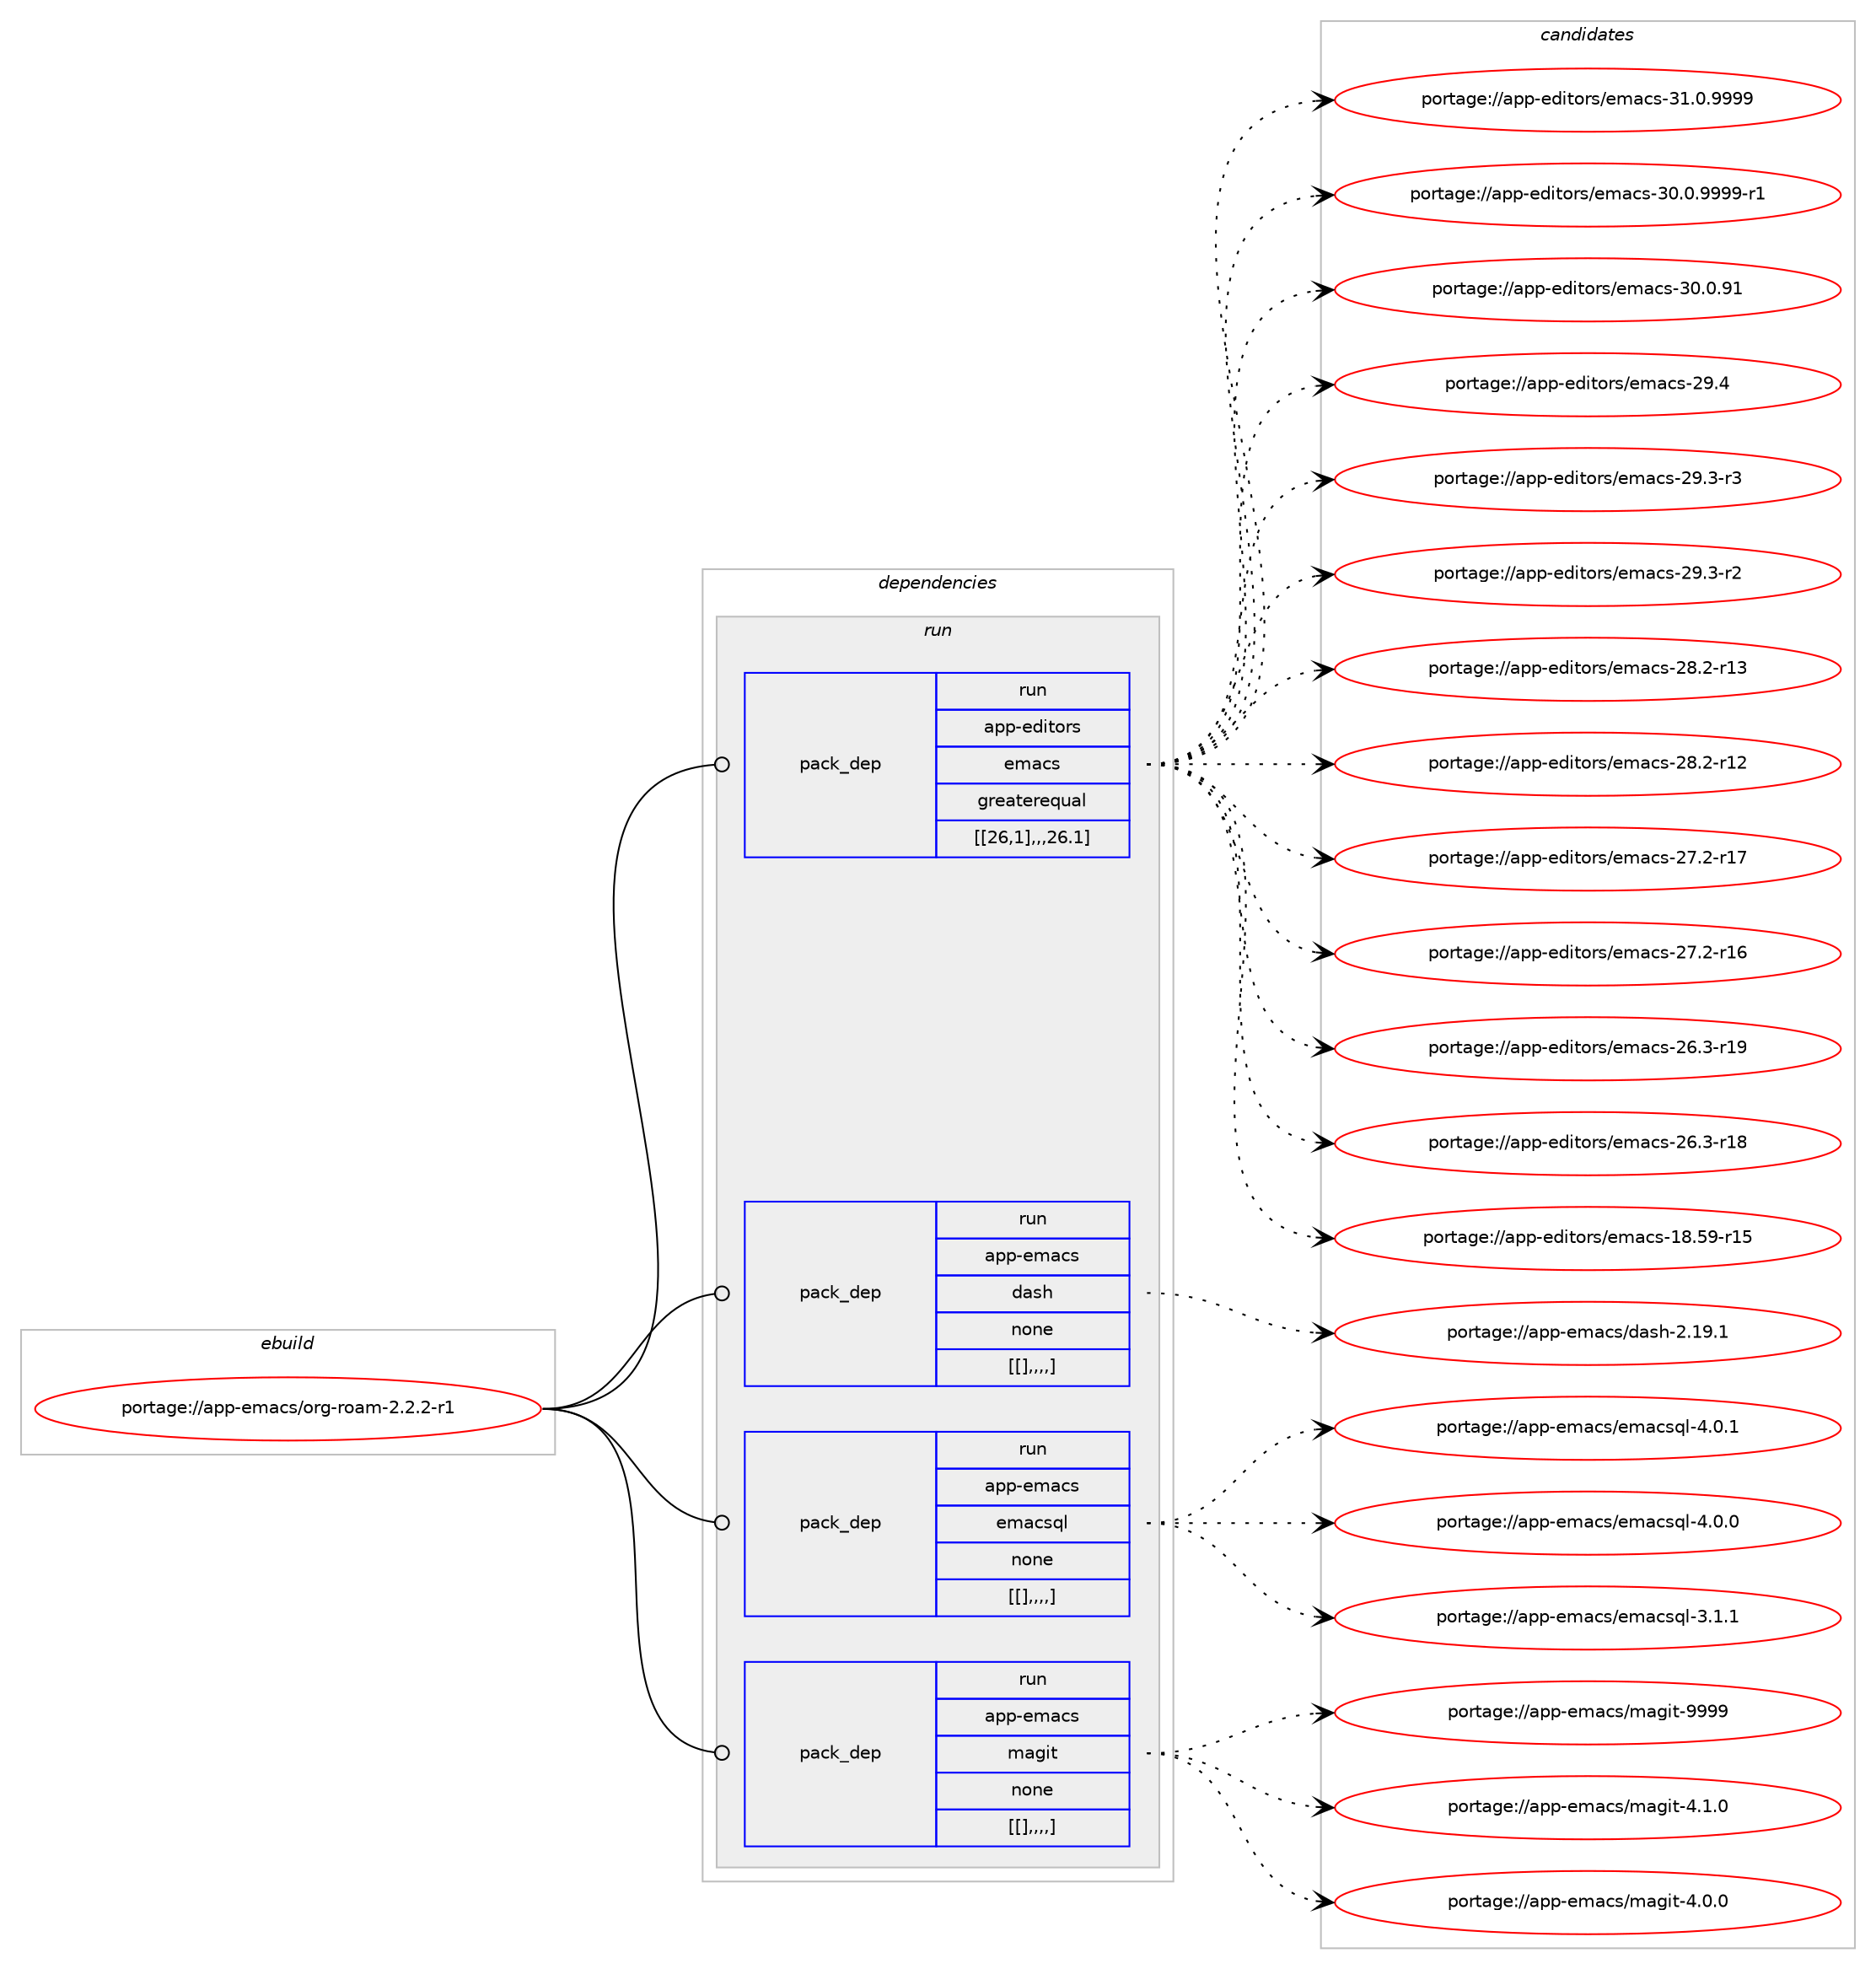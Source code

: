 digraph prolog {

# *************
# Graph options
# *************

newrank=true;
concentrate=true;
compound=true;
graph [rankdir=LR,fontname=Helvetica,fontsize=10,ranksep=1.5];#, ranksep=2.5, nodesep=0.2];
edge  [arrowhead=vee];
node  [fontname=Helvetica,fontsize=10];

# **********
# The ebuild
# **********

subgraph cluster_leftcol {
color=gray;
label=<<i>ebuild</i>>;
id [label="portage://app-emacs/org-roam-2.2.2-r1", color=red, width=4, href="../app-emacs/org-roam-2.2.2-r1.svg"];
}

# ****************
# The dependencies
# ****************

subgraph cluster_midcol {
color=gray;
label=<<i>dependencies</i>>;
subgraph cluster_compile {
fillcolor="#eeeeee";
style=filled;
label=<<i>compile</i>>;
}
subgraph cluster_compileandrun {
fillcolor="#eeeeee";
style=filled;
label=<<i>compile and run</i>>;
}
subgraph cluster_run {
fillcolor="#eeeeee";
style=filled;
label=<<i>run</i>>;
subgraph pack16954 {
dependency23514 [label=<<TABLE BORDER="0" CELLBORDER="1" CELLSPACING="0" CELLPADDING="4" WIDTH="220"><TR><TD ROWSPAN="6" CELLPADDING="30">pack_dep</TD></TR><TR><TD WIDTH="110">run</TD></TR><TR><TD>app-editors</TD></TR><TR><TD>emacs</TD></TR><TR><TD>greaterequal</TD></TR><TR><TD>[[26,1],,,26.1]</TD></TR></TABLE>>, shape=none, color=blue];
}
id:e -> dependency23514:w [weight=20,style="solid",arrowhead="odot"];
subgraph pack16955 {
dependency23515 [label=<<TABLE BORDER="0" CELLBORDER="1" CELLSPACING="0" CELLPADDING="4" WIDTH="220"><TR><TD ROWSPAN="6" CELLPADDING="30">pack_dep</TD></TR><TR><TD WIDTH="110">run</TD></TR><TR><TD>app-emacs</TD></TR><TR><TD>dash</TD></TR><TR><TD>none</TD></TR><TR><TD>[[],,,,]</TD></TR></TABLE>>, shape=none, color=blue];
}
id:e -> dependency23515:w [weight=20,style="solid",arrowhead="odot"];
subgraph pack16956 {
dependency23516 [label=<<TABLE BORDER="0" CELLBORDER="1" CELLSPACING="0" CELLPADDING="4" WIDTH="220"><TR><TD ROWSPAN="6" CELLPADDING="30">pack_dep</TD></TR><TR><TD WIDTH="110">run</TD></TR><TR><TD>app-emacs</TD></TR><TR><TD>emacsql</TD></TR><TR><TD>none</TD></TR><TR><TD>[[],,,,]</TD></TR></TABLE>>, shape=none, color=blue];
}
id:e -> dependency23516:w [weight=20,style="solid",arrowhead="odot"];
subgraph pack16957 {
dependency23517 [label=<<TABLE BORDER="0" CELLBORDER="1" CELLSPACING="0" CELLPADDING="4" WIDTH="220"><TR><TD ROWSPAN="6" CELLPADDING="30">pack_dep</TD></TR><TR><TD WIDTH="110">run</TD></TR><TR><TD>app-emacs</TD></TR><TR><TD>magit</TD></TR><TR><TD>none</TD></TR><TR><TD>[[],,,,]</TD></TR></TABLE>>, shape=none, color=blue];
}
id:e -> dependency23517:w [weight=20,style="solid",arrowhead="odot"];
}
}

# **************
# The candidates
# **************

subgraph cluster_choices {
rank=same;
color=gray;
label=<<i>candidates</i>>;

subgraph choice16954 {
color=black;
nodesep=1;
choice971121124510110010511611111411547101109979911545514946484657575757 [label="portage://app-editors/emacs-31.0.9999", color=red, width=4,href="../app-editors/emacs-31.0.9999.svg"];
choice9711211245101100105116111114115471011099799115455148464846575757574511449 [label="portage://app-editors/emacs-30.0.9999-r1", color=red, width=4,href="../app-editors/emacs-30.0.9999-r1.svg"];
choice97112112451011001051161111141154710110997991154551484648465749 [label="portage://app-editors/emacs-30.0.91", color=red, width=4,href="../app-editors/emacs-30.0.91.svg"];
choice97112112451011001051161111141154710110997991154550574652 [label="portage://app-editors/emacs-29.4", color=red, width=4,href="../app-editors/emacs-29.4.svg"];
choice971121124510110010511611111411547101109979911545505746514511451 [label="portage://app-editors/emacs-29.3-r3", color=red, width=4,href="../app-editors/emacs-29.3-r3.svg"];
choice971121124510110010511611111411547101109979911545505746514511450 [label="portage://app-editors/emacs-29.3-r2", color=red, width=4,href="../app-editors/emacs-29.3-r2.svg"];
choice97112112451011001051161111141154710110997991154550564650451144951 [label="portage://app-editors/emacs-28.2-r13", color=red, width=4,href="../app-editors/emacs-28.2-r13.svg"];
choice97112112451011001051161111141154710110997991154550564650451144950 [label="portage://app-editors/emacs-28.2-r12", color=red, width=4,href="../app-editors/emacs-28.2-r12.svg"];
choice97112112451011001051161111141154710110997991154550554650451144955 [label="portage://app-editors/emacs-27.2-r17", color=red, width=4,href="../app-editors/emacs-27.2-r17.svg"];
choice97112112451011001051161111141154710110997991154550554650451144954 [label="portage://app-editors/emacs-27.2-r16", color=red, width=4,href="../app-editors/emacs-27.2-r16.svg"];
choice97112112451011001051161111141154710110997991154550544651451144957 [label="portage://app-editors/emacs-26.3-r19", color=red, width=4,href="../app-editors/emacs-26.3-r19.svg"];
choice97112112451011001051161111141154710110997991154550544651451144956 [label="portage://app-editors/emacs-26.3-r18", color=red, width=4,href="../app-editors/emacs-26.3-r18.svg"];
choice9711211245101100105116111114115471011099799115454956465357451144953 [label="portage://app-editors/emacs-18.59-r15", color=red, width=4,href="../app-editors/emacs-18.59-r15.svg"];
dependency23514:e -> choice971121124510110010511611111411547101109979911545514946484657575757:w [style=dotted,weight="100"];
dependency23514:e -> choice9711211245101100105116111114115471011099799115455148464846575757574511449:w [style=dotted,weight="100"];
dependency23514:e -> choice97112112451011001051161111141154710110997991154551484648465749:w [style=dotted,weight="100"];
dependency23514:e -> choice97112112451011001051161111141154710110997991154550574652:w [style=dotted,weight="100"];
dependency23514:e -> choice971121124510110010511611111411547101109979911545505746514511451:w [style=dotted,weight="100"];
dependency23514:e -> choice971121124510110010511611111411547101109979911545505746514511450:w [style=dotted,weight="100"];
dependency23514:e -> choice97112112451011001051161111141154710110997991154550564650451144951:w [style=dotted,weight="100"];
dependency23514:e -> choice97112112451011001051161111141154710110997991154550564650451144950:w [style=dotted,weight="100"];
dependency23514:e -> choice97112112451011001051161111141154710110997991154550554650451144955:w [style=dotted,weight="100"];
dependency23514:e -> choice97112112451011001051161111141154710110997991154550554650451144954:w [style=dotted,weight="100"];
dependency23514:e -> choice97112112451011001051161111141154710110997991154550544651451144957:w [style=dotted,weight="100"];
dependency23514:e -> choice97112112451011001051161111141154710110997991154550544651451144956:w [style=dotted,weight="100"];
dependency23514:e -> choice9711211245101100105116111114115471011099799115454956465357451144953:w [style=dotted,weight="100"];
}
subgraph choice16955 {
color=black;
nodesep=1;
choice97112112451011099799115471009711510445504649574649 [label="portage://app-emacs/dash-2.19.1", color=red, width=4,href="../app-emacs/dash-2.19.1.svg"];
dependency23515:e -> choice97112112451011099799115471009711510445504649574649:w [style=dotted,weight="100"];
}
subgraph choice16956 {
color=black;
nodesep=1;
choice97112112451011099799115471011099799115113108455246484649 [label="portage://app-emacs/emacsql-4.0.1", color=red, width=4,href="../app-emacs/emacsql-4.0.1.svg"];
choice97112112451011099799115471011099799115113108455246484648 [label="portage://app-emacs/emacsql-4.0.0", color=red, width=4,href="../app-emacs/emacsql-4.0.0.svg"];
choice97112112451011099799115471011099799115113108455146494649 [label="portage://app-emacs/emacsql-3.1.1", color=red, width=4,href="../app-emacs/emacsql-3.1.1.svg"];
dependency23516:e -> choice97112112451011099799115471011099799115113108455246484649:w [style=dotted,weight="100"];
dependency23516:e -> choice97112112451011099799115471011099799115113108455246484648:w [style=dotted,weight="100"];
dependency23516:e -> choice97112112451011099799115471011099799115113108455146494649:w [style=dotted,weight="100"];
}
subgraph choice16957 {
color=black;
nodesep=1;
choice9711211245101109979911547109971031051164557575757 [label="portage://app-emacs/magit-9999", color=red, width=4,href="../app-emacs/magit-9999.svg"];
choice971121124510110997991154710997103105116455246494648 [label="portage://app-emacs/magit-4.1.0", color=red, width=4,href="../app-emacs/magit-4.1.0.svg"];
choice971121124510110997991154710997103105116455246484648 [label="portage://app-emacs/magit-4.0.0", color=red, width=4,href="../app-emacs/magit-4.0.0.svg"];
dependency23517:e -> choice9711211245101109979911547109971031051164557575757:w [style=dotted,weight="100"];
dependency23517:e -> choice971121124510110997991154710997103105116455246494648:w [style=dotted,weight="100"];
dependency23517:e -> choice971121124510110997991154710997103105116455246484648:w [style=dotted,weight="100"];
}
}

}

